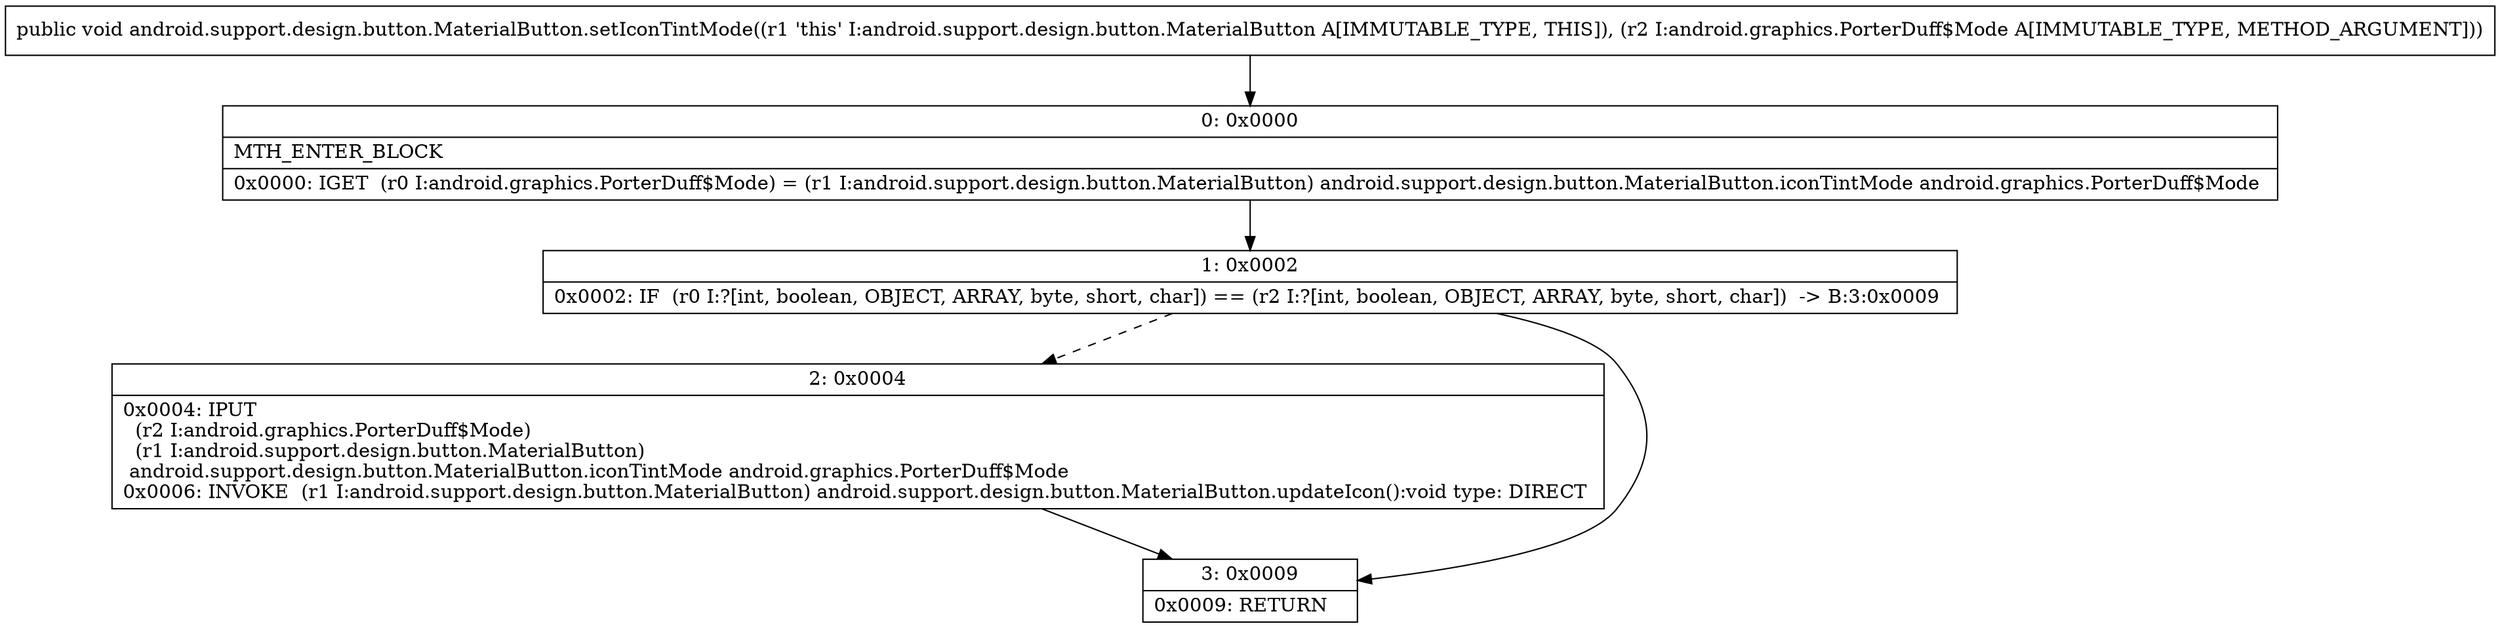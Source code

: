 digraph "CFG forandroid.support.design.button.MaterialButton.setIconTintMode(Landroid\/graphics\/PorterDuff$Mode;)V" {
Node_0 [shape=record,label="{0\:\ 0x0000|MTH_ENTER_BLOCK\l|0x0000: IGET  (r0 I:android.graphics.PorterDuff$Mode) = (r1 I:android.support.design.button.MaterialButton) android.support.design.button.MaterialButton.iconTintMode android.graphics.PorterDuff$Mode \l}"];
Node_1 [shape=record,label="{1\:\ 0x0002|0x0002: IF  (r0 I:?[int, boolean, OBJECT, ARRAY, byte, short, char]) == (r2 I:?[int, boolean, OBJECT, ARRAY, byte, short, char])  \-\> B:3:0x0009 \l}"];
Node_2 [shape=record,label="{2\:\ 0x0004|0x0004: IPUT  \l  (r2 I:android.graphics.PorterDuff$Mode)\l  (r1 I:android.support.design.button.MaterialButton)\l android.support.design.button.MaterialButton.iconTintMode android.graphics.PorterDuff$Mode \l0x0006: INVOKE  (r1 I:android.support.design.button.MaterialButton) android.support.design.button.MaterialButton.updateIcon():void type: DIRECT \l}"];
Node_3 [shape=record,label="{3\:\ 0x0009|0x0009: RETURN   \l}"];
MethodNode[shape=record,label="{public void android.support.design.button.MaterialButton.setIconTintMode((r1 'this' I:android.support.design.button.MaterialButton A[IMMUTABLE_TYPE, THIS]), (r2 I:android.graphics.PorterDuff$Mode A[IMMUTABLE_TYPE, METHOD_ARGUMENT])) }"];
MethodNode -> Node_0;
Node_0 -> Node_1;
Node_1 -> Node_2[style=dashed];
Node_1 -> Node_3;
Node_2 -> Node_3;
}

